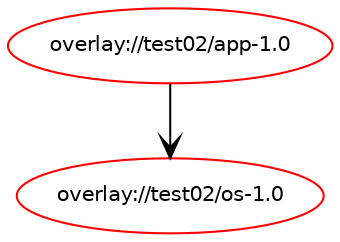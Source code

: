 digraph prolog {

newrank=true;
concentrate=true;
compound=true;
graph [rankdir=TD];#, ranksep=2.5, nodesep=0.2];
edge  [arrowhead=vee];
node  [fontname=Helvetica,fontsize=10];

"overlay://test02/app-1.0" [color=red, href="../test02/app-1.0-depend.svg"];
"overlay://test02/app-1.0" -> "overlay://test02/os-1.0"
"overlay://test02/os-1.0" [color=red, href="../test02/os-1.0-depend.svg"];
}
